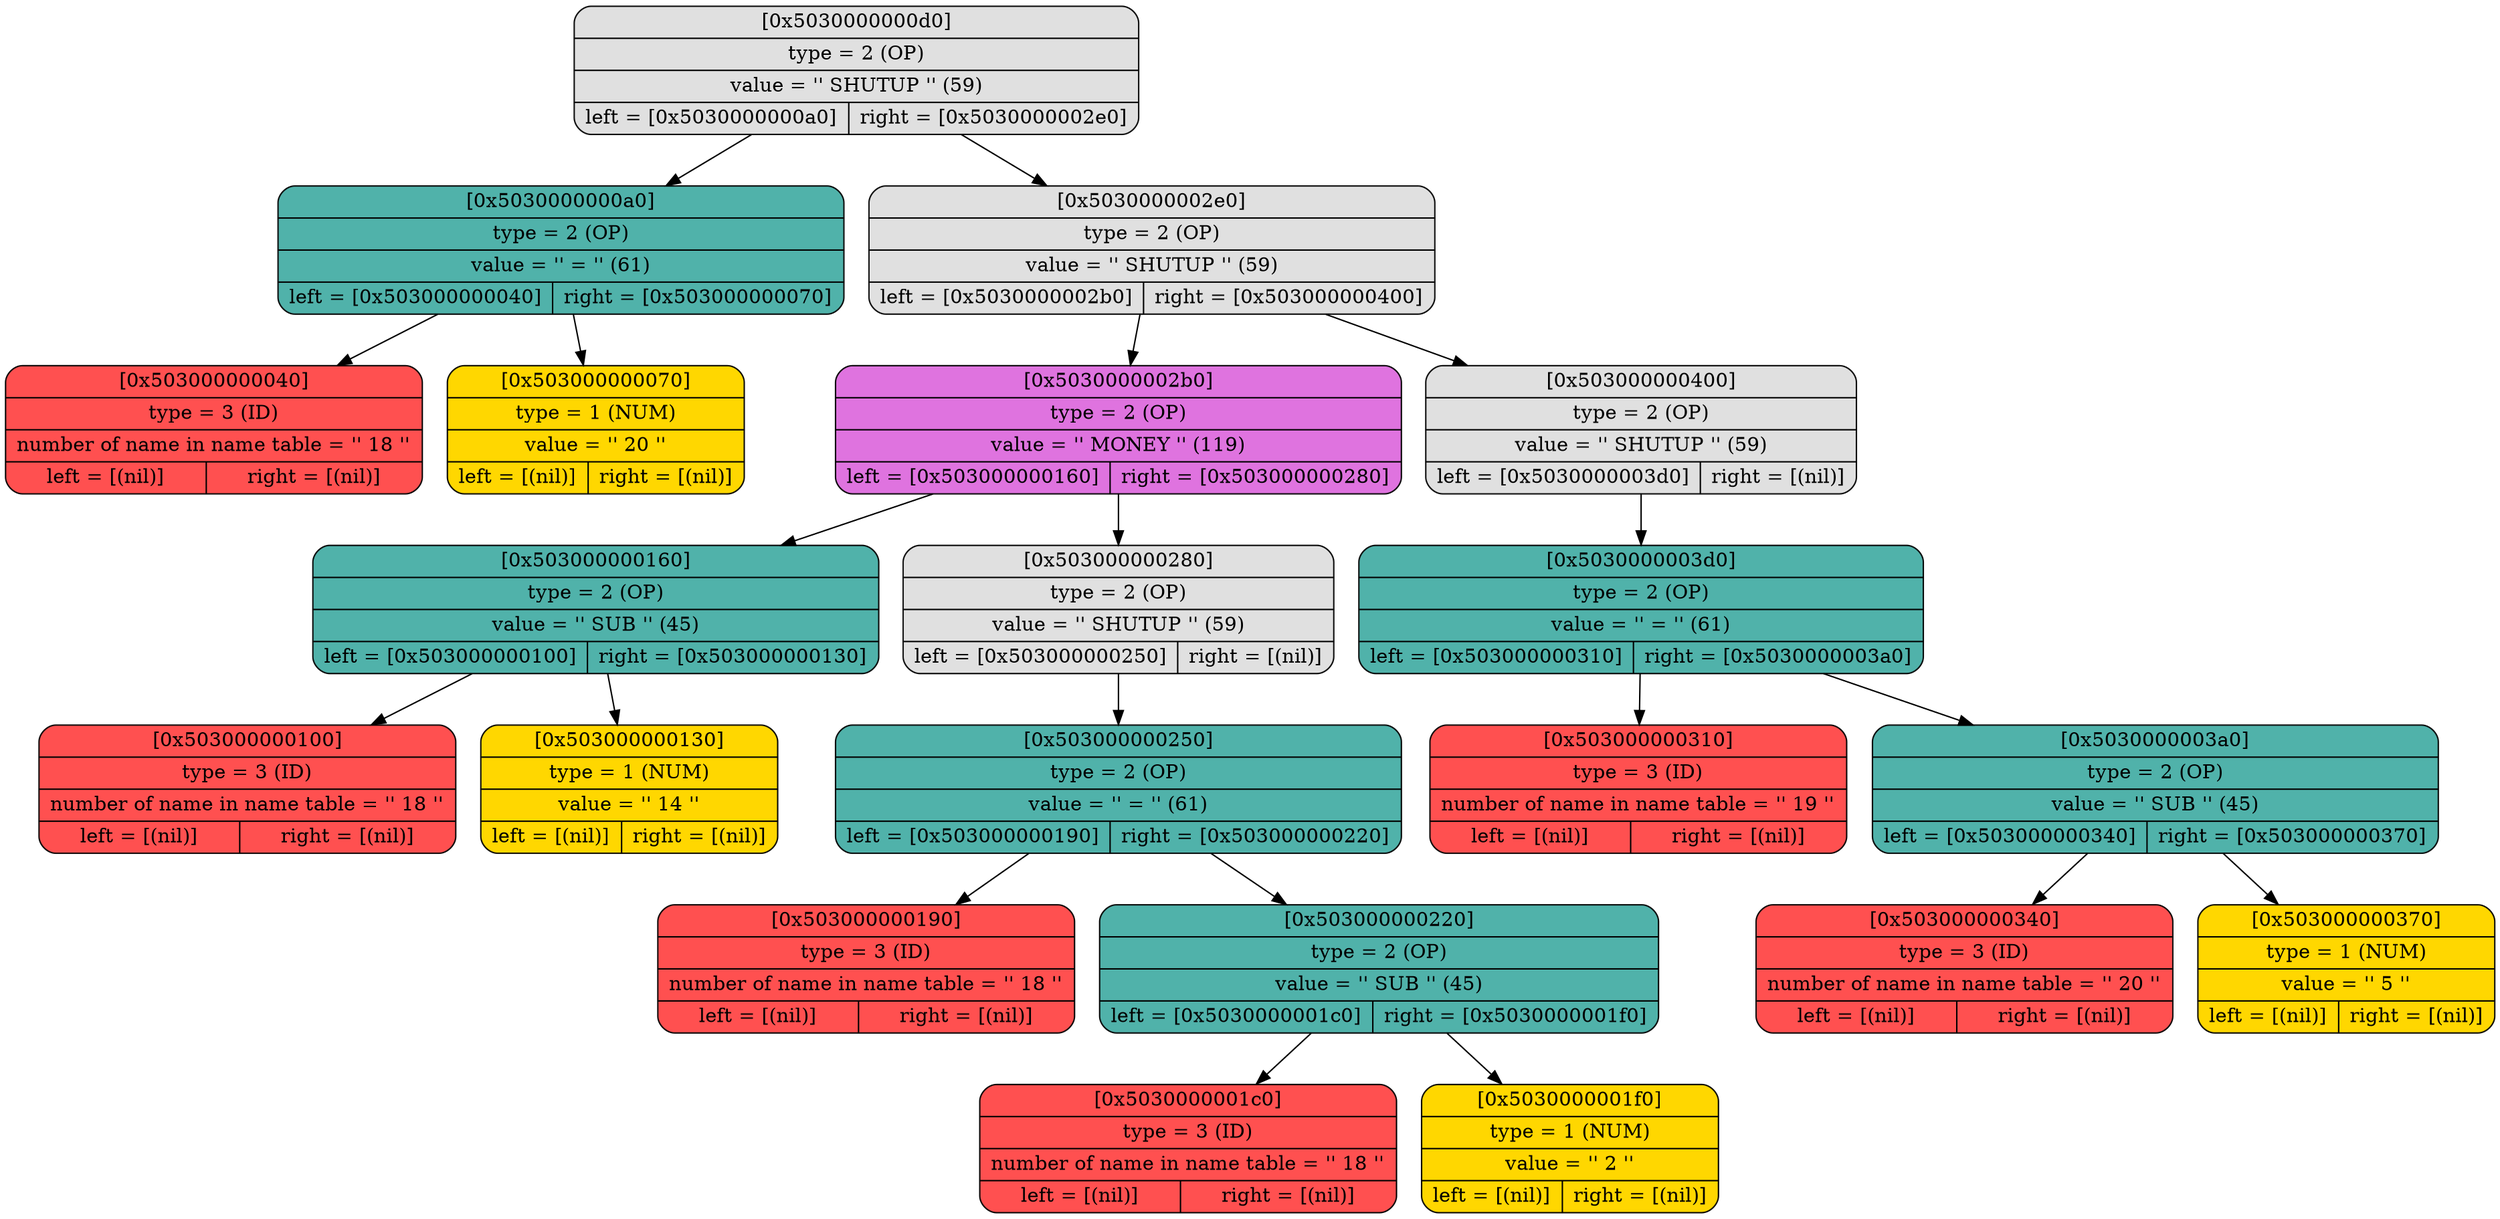 digraph
{
bgcolor="transparent"
node0x5030000000d0 [shape=Mrecord; label = " { [0x5030000000d0] | type = 2 (OP)   | value = '' SHUTUP ''  (59) | { left = [0x5030000000a0] | right = [0x5030000002e0] } }"; style = filled; fillcolor = "#E0E0E0"];
node0x5030000000d0 -> node0x5030000000a0;
node0x5030000000d0 -> node0x5030000002e0;
node0x5030000000a0 [shape=Mrecord; label = " { [0x5030000000a0] | type = 2 (OP)   | value = '' = ''  (61) | { left = [0x503000000040] | right = [0x503000000070] } }"; style = filled; fillcolor = "#50B2AA"];
node0x5030000000a0 -> node0x503000000040;
node0x5030000000a0 -> node0x503000000070;
node0x503000000040 [shape=Mrecord; label = " { [0x503000000040] | type = 3 (ID)   | number of name in name table = '' 18 '' | { left = [(nil)] | right = [(nil)] } }"; style = filled; fillcolor = "#FF5050"];
node0x503000000070 [shape=Mrecord; label = " { [0x503000000070] | type = 1 (NUM)  | value = '' 20 ''  | { left = [(nil)] | right = [(nil)] } }"; style = filled; fillcolor = "#FFD700"];
node0x5030000002e0 [shape=Mrecord; label = " { [0x5030000002e0] | type = 2 (OP)   | value = '' SHUTUP ''  (59) | { left = [0x5030000002b0] | right = [0x503000000400] } }"; style = filled; fillcolor = "#E0E0E0"];
node0x5030000002e0 -> node0x5030000002b0;
node0x5030000002e0 -> node0x503000000400;
node0x5030000002b0 [shape=Mrecord; label = " { [0x5030000002b0] | type = 2 (OP)   | value = '' MONEY ''  (119) | { left = [0x503000000160] | right = [0x503000000280] } }"; style = filled; fillcolor = "#DF73DF"];
node0x5030000002b0 -> node0x503000000160;
node0x5030000002b0 -> node0x503000000280;
node0x503000000160 [shape=Mrecord; label = " { [0x503000000160] | type = 2 (OP)   | value = '' SUB ''  (45) | { left = [0x503000000100] | right = [0x503000000130] } }"; style = filled; fillcolor = "#50B2AA"];
node0x503000000160 -> node0x503000000100;
node0x503000000160 -> node0x503000000130;
node0x503000000100 [shape=Mrecord; label = " { [0x503000000100] | type = 3 (ID)   | number of name in name table = '' 18 '' | { left = [(nil)] | right = [(nil)] } }"; style = filled; fillcolor = "#FF5050"];
node0x503000000130 [shape=Mrecord; label = " { [0x503000000130] | type = 1 (NUM)  | value = '' 14 ''  | { left = [(nil)] | right = [(nil)] } }"; style = filled; fillcolor = "#FFD700"];
node0x503000000280 [shape=Mrecord; label = " { [0x503000000280] | type = 2 (OP)   | value = '' SHUTUP ''  (59) | { left = [0x503000000250] | right = [(nil)] } }"; style = filled; fillcolor = "#E0E0E0"];
node0x503000000280 -> node0x503000000250;
node0x503000000250 [shape=Mrecord; label = " { [0x503000000250] | type = 2 (OP)   | value = '' = ''  (61) | { left = [0x503000000190] | right = [0x503000000220] } }"; style = filled; fillcolor = "#50B2AA"];
node0x503000000250 -> node0x503000000190;
node0x503000000250 -> node0x503000000220;
node0x503000000190 [shape=Mrecord; label = " { [0x503000000190] | type = 3 (ID)   | number of name in name table = '' 18 '' | { left = [(nil)] | right = [(nil)] } }"; style = filled; fillcolor = "#FF5050"];
node0x503000000220 [shape=Mrecord; label = " { [0x503000000220] | type = 2 (OP)   | value = '' SUB ''  (45) | { left = [0x5030000001c0] | right = [0x5030000001f0] } }"; style = filled; fillcolor = "#50B2AA"];
node0x503000000220 -> node0x5030000001c0;
node0x503000000220 -> node0x5030000001f0;
node0x5030000001c0 [shape=Mrecord; label = " { [0x5030000001c0] | type = 3 (ID)   | number of name in name table = '' 18 '' | { left = [(nil)] | right = [(nil)] } }"; style = filled; fillcolor = "#FF5050"];
node0x5030000001f0 [shape=Mrecord; label = " { [0x5030000001f0] | type = 1 (NUM)  | value = '' 2 ''  | { left = [(nil)] | right = [(nil)] } }"; style = filled; fillcolor = "#FFD700"];
node0x503000000400 [shape=Mrecord; label = " { [0x503000000400] | type = 2 (OP)   | value = '' SHUTUP ''  (59) | { left = [0x5030000003d0] | right = [(nil)] } }"; style = filled; fillcolor = "#E0E0E0"];
node0x503000000400 -> node0x5030000003d0;
node0x5030000003d0 [shape=Mrecord; label = " { [0x5030000003d0] | type = 2 (OP)   | value = '' = ''  (61) | { left = [0x503000000310] | right = [0x5030000003a0] } }"; style = filled; fillcolor = "#50B2AA"];
node0x5030000003d0 -> node0x503000000310;
node0x5030000003d0 -> node0x5030000003a0;
node0x503000000310 [shape=Mrecord; label = " { [0x503000000310] | type = 3 (ID)   | number of name in name table = '' 19 '' | { left = [(nil)] | right = [(nil)] } }"; style = filled; fillcolor = "#FF5050"];
node0x5030000003a0 [shape=Mrecord; label = " { [0x5030000003a0] | type = 2 (OP)   | value = '' SUB ''  (45) | { left = [0x503000000340] | right = [0x503000000370] } }"; style = filled; fillcolor = "#50B2AA"];
node0x5030000003a0 -> node0x503000000340;
node0x5030000003a0 -> node0x503000000370;
node0x503000000340 [shape=Mrecord; label = " { [0x503000000340] | type = 3 (ID)   | number of name in name table = '' 20 '' | { left = [(nil)] | right = [(nil)] } }"; style = filled; fillcolor = "#FF5050"];
node0x503000000370 [shape=Mrecord; label = " { [0x503000000370] | type = 1 (NUM)  | value = '' 5 ''  | { left = [(nil)] | right = [(nil)] } }"; style = filled; fillcolor = "#FFD700"];

}
